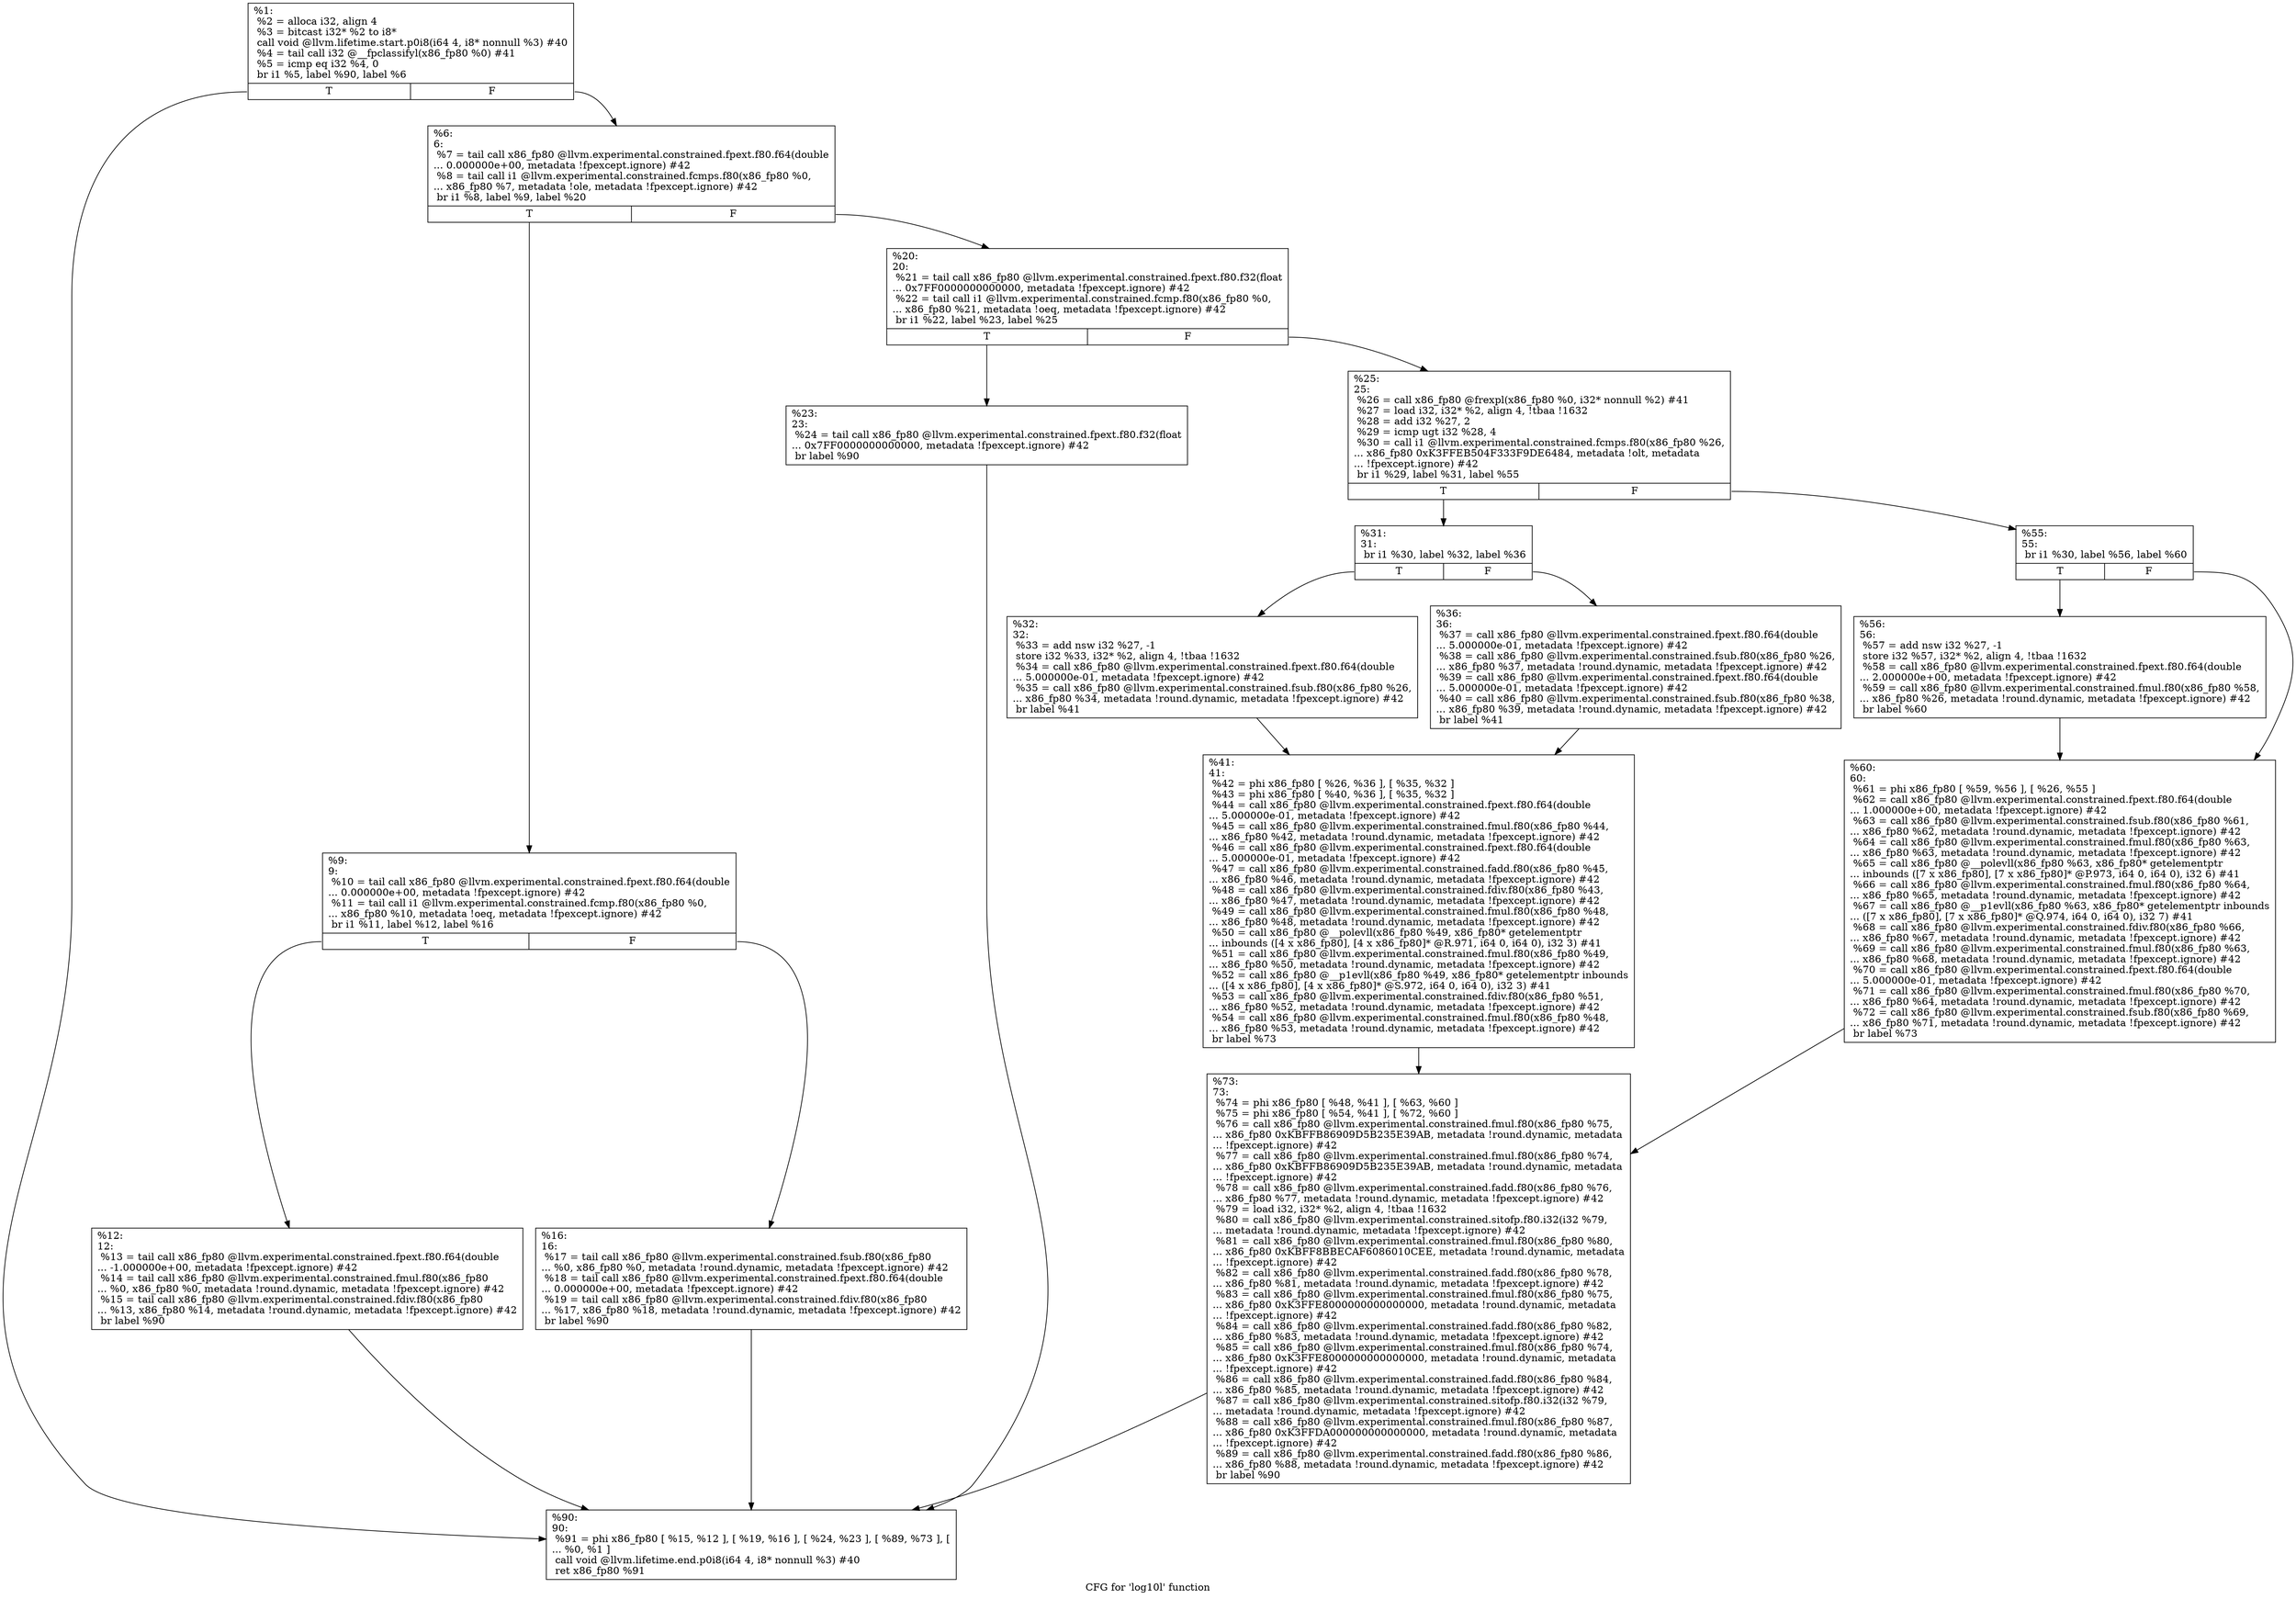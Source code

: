 digraph "CFG for 'log10l' function" {
	label="CFG for 'log10l' function";

	Node0x1f79480 [shape=record,label="{%1:\l  %2 = alloca i32, align 4\l  %3 = bitcast i32* %2 to i8*\l  call void @llvm.lifetime.start.p0i8(i64 4, i8* nonnull %3) #40\l  %4 = tail call i32 @__fpclassifyl(x86_fp80 %0) #41\l  %5 = icmp eq i32 %4, 0\l  br i1 %5, label %90, label %6\l|{<s0>T|<s1>F}}"];
	Node0x1f79480:s0 -> Node0x1f79f80;
	Node0x1f79480:s1 -> Node0x1f79ad0;
	Node0x1f79ad0 [shape=record,label="{%6:\l6:                                                \l  %7 = tail call x86_fp80 @llvm.experimental.constrained.fpext.f80.f64(double\l... 0.000000e+00, metadata !fpexcept.ignore) #42\l  %8 = tail call i1 @llvm.experimental.constrained.fcmps.f80(x86_fp80 %0,\l... x86_fp80 %7, metadata !ole, metadata !fpexcept.ignore) #42\l  br i1 %8, label %9, label %20\l|{<s0>T|<s1>F}}"];
	Node0x1f79ad0:s0 -> Node0x1f79b20;
	Node0x1f79ad0:s1 -> Node0x1f79c10;
	Node0x1f79b20 [shape=record,label="{%9:\l9:                                                \l  %10 = tail call x86_fp80 @llvm.experimental.constrained.fpext.f80.f64(double\l... 0.000000e+00, metadata !fpexcept.ignore) #42\l  %11 = tail call i1 @llvm.experimental.constrained.fcmp.f80(x86_fp80 %0,\l... x86_fp80 %10, metadata !oeq, metadata !fpexcept.ignore) #42\l  br i1 %11, label %12, label %16\l|{<s0>T|<s1>F}}"];
	Node0x1f79b20:s0 -> Node0x1f79b70;
	Node0x1f79b20:s1 -> Node0x1f79bc0;
	Node0x1f79b70 [shape=record,label="{%12:\l12:                                               \l  %13 = tail call x86_fp80 @llvm.experimental.constrained.fpext.f80.f64(double\l... -1.000000e+00, metadata !fpexcept.ignore) #42\l  %14 = tail call x86_fp80 @llvm.experimental.constrained.fmul.f80(x86_fp80\l... %0, x86_fp80 %0, metadata !round.dynamic, metadata !fpexcept.ignore) #42\l  %15 = tail call x86_fp80 @llvm.experimental.constrained.fdiv.f80(x86_fp80\l... %13, x86_fp80 %14, metadata !round.dynamic, metadata !fpexcept.ignore) #42\l  br label %90\l}"];
	Node0x1f79b70 -> Node0x1f79f80;
	Node0x1f79bc0 [shape=record,label="{%16:\l16:                                               \l  %17 = tail call x86_fp80 @llvm.experimental.constrained.fsub.f80(x86_fp80\l... %0, x86_fp80 %0, metadata !round.dynamic, metadata !fpexcept.ignore) #42\l  %18 = tail call x86_fp80 @llvm.experimental.constrained.fpext.f80.f64(double\l... 0.000000e+00, metadata !fpexcept.ignore) #42\l  %19 = tail call x86_fp80 @llvm.experimental.constrained.fdiv.f80(x86_fp80\l... %17, x86_fp80 %18, metadata !round.dynamic, metadata !fpexcept.ignore) #42\l  br label %90\l}"];
	Node0x1f79bc0 -> Node0x1f79f80;
	Node0x1f79c10 [shape=record,label="{%20:\l20:                                               \l  %21 = tail call x86_fp80 @llvm.experimental.constrained.fpext.f80.f32(float\l... 0x7FF0000000000000, metadata !fpexcept.ignore) #42\l  %22 = tail call i1 @llvm.experimental.constrained.fcmp.f80(x86_fp80 %0,\l... x86_fp80 %21, metadata !oeq, metadata !fpexcept.ignore) #42\l  br i1 %22, label %23, label %25\l|{<s0>T|<s1>F}}"];
	Node0x1f79c10:s0 -> Node0x1f79c60;
	Node0x1f79c10:s1 -> Node0x1f79cb0;
	Node0x1f79c60 [shape=record,label="{%23:\l23:                                               \l  %24 = tail call x86_fp80 @llvm.experimental.constrained.fpext.f80.f32(float\l... 0x7FF0000000000000, metadata !fpexcept.ignore) #42\l  br label %90\l}"];
	Node0x1f79c60 -> Node0x1f79f80;
	Node0x1f79cb0 [shape=record,label="{%25:\l25:                                               \l  %26 = call x86_fp80 @frexpl(x86_fp80 %0, i32* nonnull %2) #41\l  %27 = load i32, i32* %2, align 4, !tbaa !1632\l  %28 = add i32 %27, 2\l  %29 = icmp ugt i32 %28, 4\l  %30 = call i1 @llvm.experimental.constrained.fcmps.f80(x86_fp80 %26,\l... x86_fp80 0xK3FFEB504F333F9DE6484, metadata !olt, metadata\l... !fpexcept.ignore) #42\l  br i1 %29, label %31, label %55\l|{<s0>T|<s1>F}}"];
	Node0x1f79cb0:s0 -> Node0x1f79d00;
	Node0x1f79cb0:s1 -> Node0x1f79e40;
	Node0x1f79d00 [shape=record,label="{%31:\l31:                                               \l  br i1 %30, label %32, label %36\l|{<s0>T|<s1>F}}"];
	Node0x1f79d00:s0 -> Node0x1f79d50;
	Node0x1f79d00:s1 -> Node0x1f79da0;
	Node0x1f79d50 [shape=record,label="{%32:\l32:                                               \l  %33 = add nsw i32 %27, -1\l  store i32 %33, i32* %2, align 4, !tbaa !1632\l  %34 = call x86_fp80 @llvm.experimental.constrained.fpext.f80.f64(double\l... 5.000000e-01, metadata !fpexcept.ignore) #42\l  %35 = call x86_fp80 @llvm.experimental.constrained.fsub.f80(x86_fp80 %26,\l... x86_fp80 %34, metadata !round.dynamic, metadata !fpexcept.ignore) #42\l  br label %41\l}"];
	Node0x1f79d50 -> Node0x1f79df0;
	Node0x1f79da0 [shape=record,label="{%36:\l36:                                               \l  %37 = call x86_fp80 @llvm.experimental.constrained.fpext.f80.f64(double\l... 5.000000e-01, metadata !fpexcept.ignore) #42\l  %38 = call x86_fp80 @llvm.experimental.constrained.fsub.f80(x86_fp80 %26,\l... x86_fp80 %37, metadata !round.dynamic, metadata !fpexcept.ignore) #42\l  %39 = call x86_fp80 @llvm.experimental.constrained.fpext.f80.f64(double\l... 5.000000e-01, metadata !fpexcept.ignore) #42\l  %40 = call x86_fp80 @llvm.experimental.constrained.fsub.f80(x86_fp80 %38,\l... x86_fp80 %39, metadata !round.dynamic, metadata !fpexcept.ignore) #42\l  br label %41\l}"];
	Node0x1f79da0 -> Node0x1f79df0;
	Node0x1f79df0 [shape=record,label="{%41:\l41:                                               \l  %42 = phi x86_fp80 [ %26, %36 ], [ %35, %32 ]\l  %43 = phi x86_fp80 [ %40, %36 ], [ %35, %32 ]\l  %44 = call x86_fp80 @llvm.experimental.constrained.fpext.f80.f64(double\l... 5.000000e-01, metadata !fpexcept.ignore) #42\l  %45 = call x86_fp80 @llvm.experimental.constrained.fmul.f80(x86_fp80 %44,\l... x86_fp80 %42, metadata !round.dynamic, metadata !fpexcept.ignore) #42\l  %46 = call x86_fp80 @llvm.experimental.constrained.fpext.f80.f64(double\l... 5.000000e-01, metadata !fpexcept.ignore) #42\l  %47 = call x86_fp80 @llvm.experimental.constrained.fadd.f80(x86_fp80 %45,\l... x86_fp80 %46, metadata !round.dynamic, metadata !fpexcept.ignore) #42\l  %48 = call x86_fp80 @llvm.experimental.constrained.fdiv.f80(x86_fp80 %43,\l... x86_fp80 %47, metadata !round.dynamic, metadata !fpexcept.ignore) #42\l  %49 = call x86_fp80 @llvm.experimental.constrained.fmul.f80(x86_fp80 %48,\l... x86_fp80 %48, metadata !round.dynamic, metadata !fpexcept.ignore) #42\l  %50 = call x86_fp80 @__polevll(x86_fp80 %49, x86_fp80* getelementptr\l... inbounds ([4 x x86_fp80], [4 x x86_fp80]* @R.971, i64 0, i64 0), i32 3) #41\l  %51 = call x86_fp80 @llvm.experimental.constrained.fmul.f80(x86_fp80 %49,\l... x86_fp80 %50, metadata !round.dynamic, metadata !fpexcept.ignore) #42\l  %52 = call x86_fp80 @__p1evll(x86_fp80 %49, x86_fp80* getelementptr inbounds\l... ([4 x x86_fp80], [4 x x86_fp80]* @S.972, i64 0, i64 0), i32 3) #41\l  %53 = call x86_fp80 @llvm.experimental.constrained.fdiv.f80(x86_fp80 %51,\l... x86_fp80 %52, metadata !round.dynamic, metadata !fpexcept.ignore) #42\l  %54 = call x86_fp80 @llvm.experimental.constrained.fmul.f80(x86_fp80 %48,\l... x86_fp80 %53, metadata !round.dynamic, metadata !fpexcept.ignore) #42\l  br label %73\l}"];
	Node0x1f79df0 -> Node0x1f79f30;
	Node0x1f79e40 [shape=record,label="{%55:\l55:                                               \l  br i1 %30, label %56, label %60\l|{<s0>T|<s1>F}}"];
	Node0x1f79e40:s0 -> Node0x1f79e90;
	Node0x1f79e40:s1 -> Node0x1f79ee0;
	Node0x1f79e90 [shape=record,label="{%56:\l56:                                               \l  %57 = add nsw i32 %27, -1\l  store i32 %57, i32* %2, align 4, !tbaa !1632\l  %58 = call x86_fp80 @llvm.experimental.constrained.fpext.f80.f64(double\l... 2.000000e+00, metadata !fpexcept.ignore) #42\l  %59 = call x86_fp80 @llvm.experimental.constrained.fmul.f80(x86_fp80 %58,\l... x86_fp80 %26, metadata !round.dynamic, metadata !fpexcept.ignore) #42\l  br label %60\l}"];
	Node0x1f79e90 -> Node0x1f79ee0;
	Node0x1f79ee0 [shape=record,label="{%60:\l60:                                               \l  %61 = phi x86_fp80 [ %59, %56 ], [ %26, %55 ]\l  %62 = call x86_fp80 @llvm.experimental.constrained.fpext.f80.f64(double\l... 1.000000e+00, metadata !fpexcept.ignore) #42\l  %63 = call x86_fp80 @llvm.experimental.constrained.fsub.f80(x86_fp80 %61,\l... x86_fp80 %62, metadata !round.dynamic, metadata !fpexcept.ignore) #42\l  %64 = call x86_fp80 @llvm.experimental.constrained.fmul.f80(x86_fp80 %63,\l... x86_fp80 %63, metadata !round.dynamic, metadata !fpexcept.ignore) #42\l  %65 = call x86_fp80 @__polevll(x86_fp80 %63, x86_fp80* getelementptr\l... inbounds ([7 x x86_fp80], [7 x x86_fp80]* @P.973, i64 0, i64 0), i32 6) #41\l  %66 = call x86_fp80 @llvm.experimental.constrained.fmul.f80(x86_fp80 %64,\l... x86_fp80 %65, metadata !round.dynamic, metadata !fpexcept.ignore) #42\l  %67 = call x86_fp80 @__p1evll(x86_fp80 %63, x86_fp80* getelementptr inbounds\l... ([7 x x86_fp80], [7 x x86_fp80]* @Q.974, i64 0, i64 0), i32 7) #41\l  %68 = call x86_fp80 @llvm.experimental.constrained.fdiv.f80(x86_fp80 %66,\l... x86_fp80 %67, metadata !round.dynamic, metadata !fpexcept.ignore) #42\l  %69 = call x86_fp80 @llvm.experimental.constrained.fmul.f80(x86_fp80 %63,\l... x86_fp80 %68, metadata !round.dynamic, metadata !fpexcept.ignore) #42\l  %70 = call x86_fp80 @llvm.experimental.constrained.fpext.f80.f64(double\l... 5.000000e-01, metadata !fpexcept.ignore) #42\l  %71 = call x86_fp80 @llvm.experimental.constrained.fmul.f80(x86_fp80 %70,\l... x86_fp80 %64, metadata !round.dynamic, metadata !fpexcept.ignore) #42\l  %72 = call x86_fp80 @llvm.experimental.constrained.fsub.f80(x86_fp80 %69,\l... x86_fp80 %71, metadata !round.dynamic, metadata !fpexcept.ignore) #42\l  br label %73\l}"];
	Node0x1f79ee0 -> Node0x1f79f30;
	Node0x1f79f30 [shape=record,label="{%73:\l73:                                               \l  %74 = phi x86_fp80 [ %48, %41 ], [ %63, %60 ]\l  %75 = phi x86_fp80 [ %54, %41 ], [ %72, %60 ]\l  %76 = call x86_fp80 @llvm.experimental.constrained.fmul.f80(x86_fp80 %75,\l... x86_fp80 0xKBFFB86909D5B235E39AB, metadata !round.dynamic, metadata\l... !fpexcept.ignore) #42\l  %77 = call x86_fp80 @llvm.experimental.constrained.fmul.f80(x86_fp80 %74,\l... x86_fp80 0xKBFFB86909D5B235E39AB, metadata !round.dynamic, metadata\l... !fpexcept.ignore) #42\l  %78 = call x86_fp80 @llvm.experimental.constrained.fadd.f80(x86_fp80 %76,\l... x86_fp80 %77, metadata !round.dynamic, metadata !fpexcept.ignore) #42\l  %79 = load i32, i32* %2, align 4, !tbaa !1632\l  %80 = call x86_fp80 @llvm.experimental.constrained.sitofp.f80.i32(i32 %79,\l... metadata !round.dynamic, metadata !fpexcept.ignore) #42\l  %81 = call x86_fp80 @llvm.experimental.constrained.fmul.f80(x86_fp80 %80,\l... x86_fp80 0xKBFF8BBECAF6086010CEE, metadata !round.dynamic, metadata\l... !fpexcept.ignore) #42\l  %82 = call x86_fp80 @llvm.experimental.constrained.fadd.f80(x86_fp80 %78,\l... x86_fp80 %81, metadata !round.dynamic, metadata !fpexcept.ignore) #42\l  %83 = call x86_fp80 @llvm.experimental.constrained.fmul.f80(x86_fp80 %75,\l... x86_fp80 0xK3FFE8000000000000000, metadata !round.dynamic, metadata\l... !fpexcept.ignore) #42\l  %84 = call x86_fp80 @llvm.experimental.constrained.fadd.f80(x86_fp80 %82,\l... x86_fp80 %83, metadata !round.dynamic, metadata !fpexcept.ignore) #42\l  %85 = call x86_fp80 @llvm.experimental.constrained.fmul.f80(x86_fp80 %74,\l... x86_fp80 0xK3FFE8000000000000000, metadata !round.dynamic, metadata\l... !fpexcept.ignore) #42\l  %86 = call x86_fp80 @llvm.experimental.constrained.fadd.f80(x86_fp80 %84,\l... x86_fp80 %85, metadata !round.dynamic, metadata !fpexcept.ignore) #42\l  %87 = call x86_fp80 @llvm.experimental.constrained.sitofp.f80.i32(i32 %79,\l... metadata !round.dynamic, metadata !fpexcept.ignore) #42\l  %88 = call x86_fp80 @llvm.experimental.constrained.fmul.f80(x86_fp80 %87,\l... x86_fp80 0xK3FFDA000000000000000, metadata !round.dynamic, metadata\l... !fpexcept.ignore) #42\l  %89 = call x86_fp80 @llvm.experimental.constrained.fadd.f80(x86_fp80 %86,\l... x86_fp80 %88, metadata !round.dynamic, metadata !fpexcept.ignore) #42\l  br label %90\l}"];
	Node0x1f79f30 -> Node0x1f79f80;
	Node0x1f79f80 [shape=record,label="{%90:\l90:                                               \l  %91 = phi x86_fp80 [ %15, %12 ], [ %19, %16 ], [ %24, %23 ], [ %89, %73 ], [\l... %0, %1 ]\l  call void @llvm.lifetime.end.p0i8(i64 4, i8* nonnull %3) #40\l  ret x86_fp80 %91\l}"];
}
